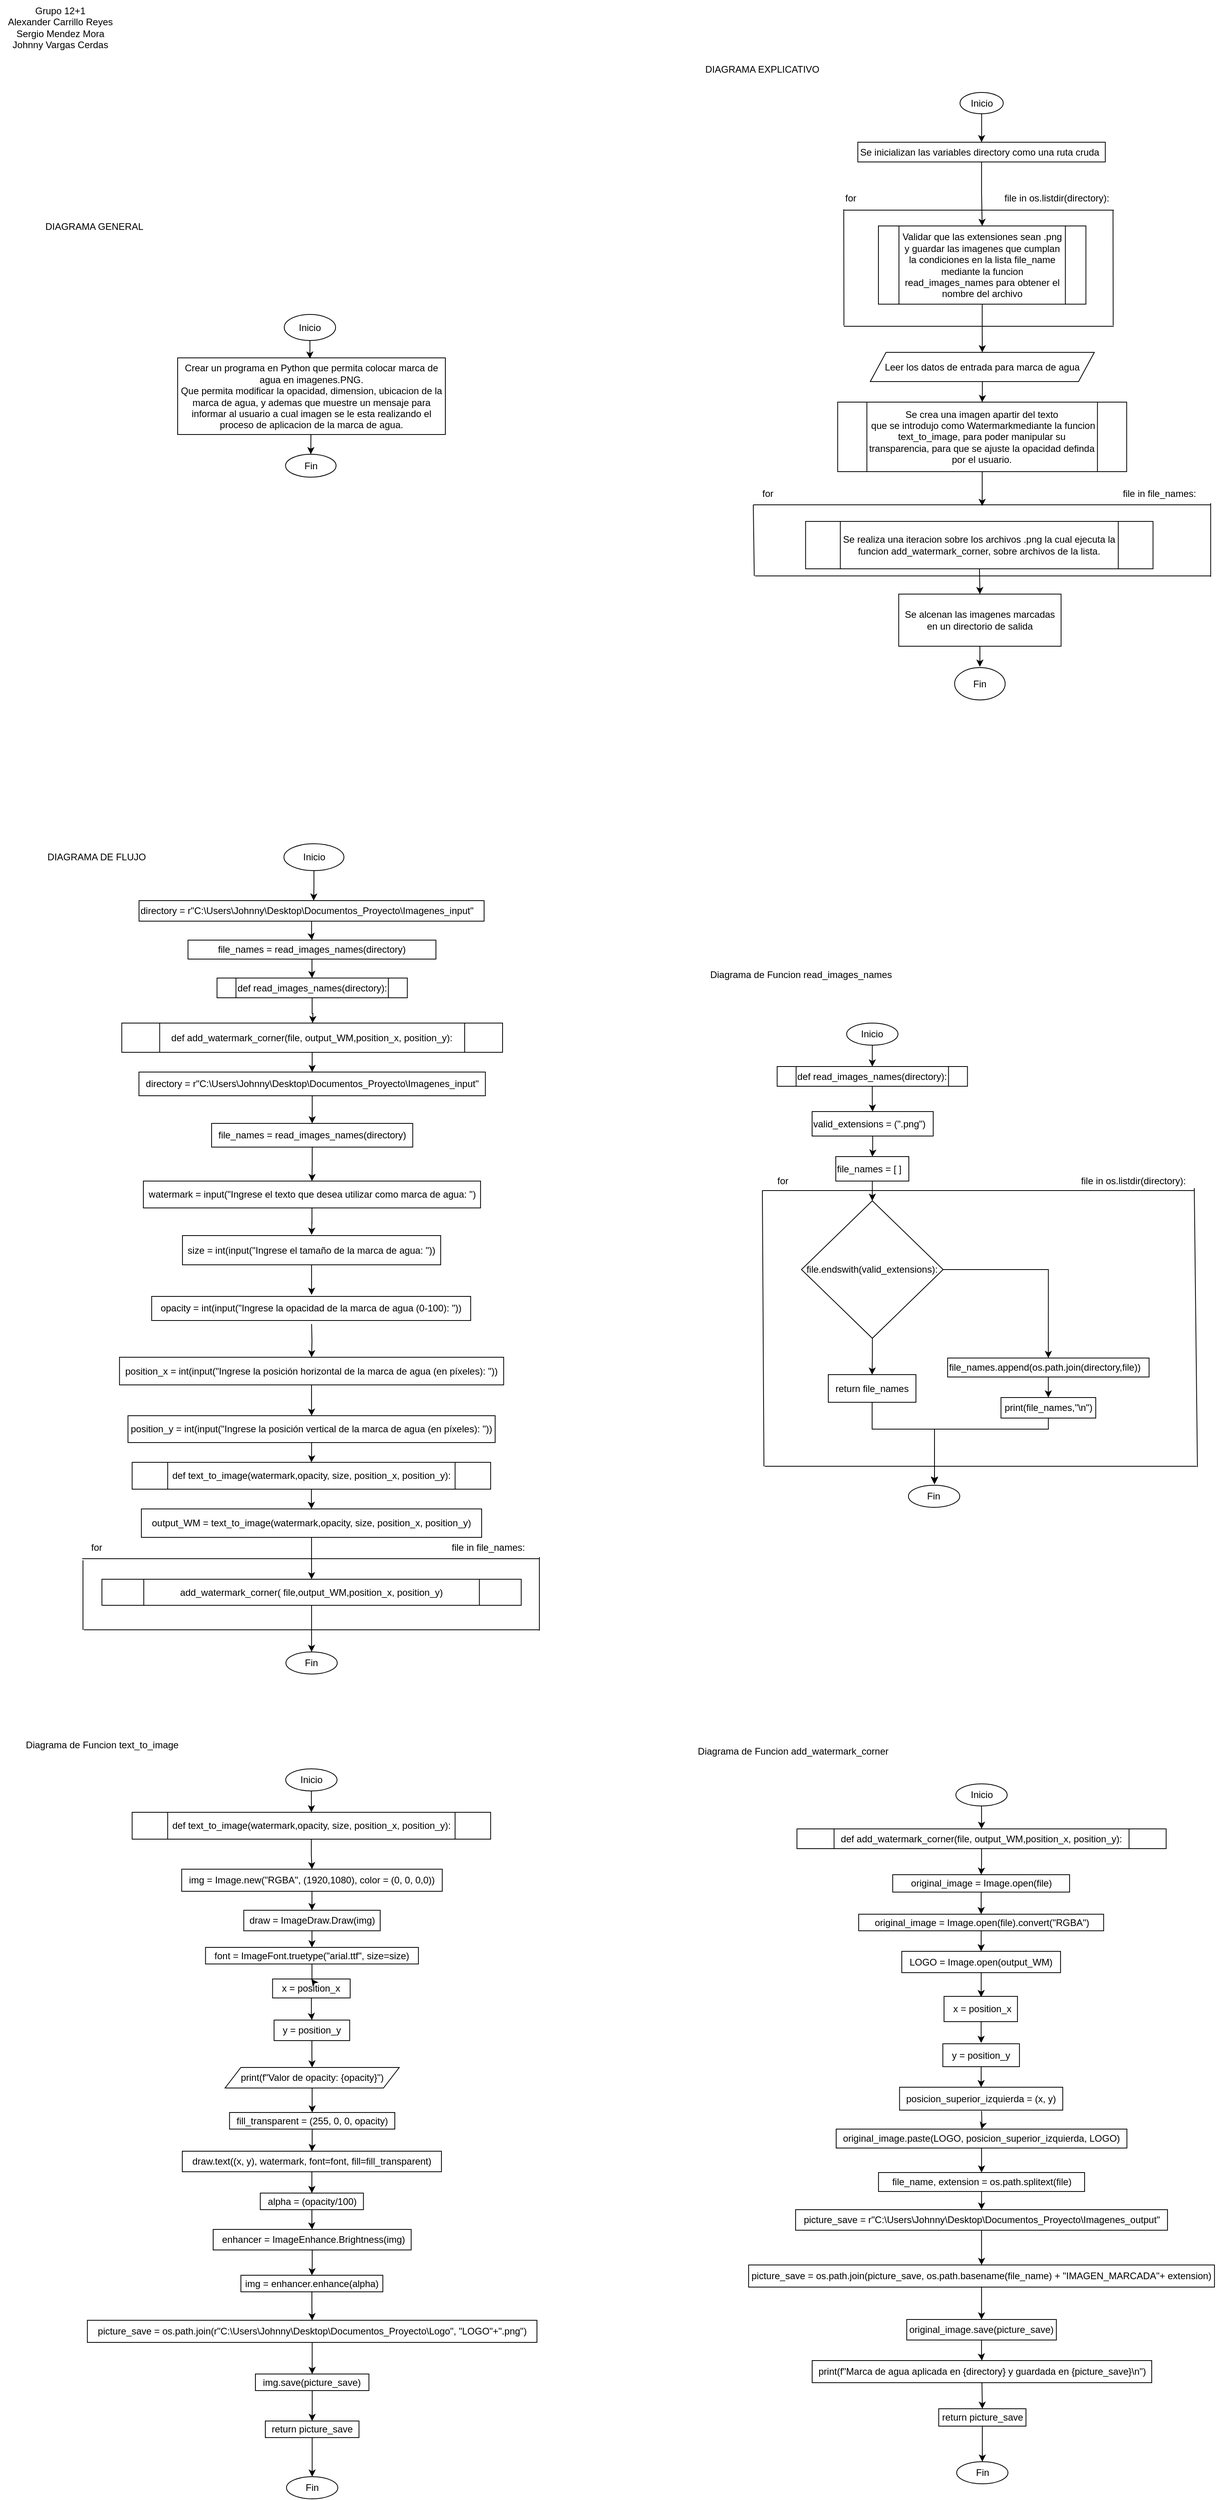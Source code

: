 <mxfile version="20.8.10" type="device"><diagram name="Page-1" id="M73Bdpo2yfZFlT_wtMhG"><mxGraphModel dx="1772" dy="1640" grid="0" gridSize="10" guides="1" tooltips="1" connect="1" arrows="1" fold="1" page="1" pageScale="1" pageWidth="850" pageHeight="1100" math="0" shadow="0"><root><mxCell id="0"/><mxCell id="1" parent="0"/><mxCell id="k6iJyyrJUSpi0Unep4LN-1" value="" style="edgeStyle=orthogonalEdgeStyle;rounded=0;orthogonalLoop=1;jettySize=auto;html=1;" parent="1" source="k6iJyyrJUSpi0Unep4LN-2" edge="1"><mxGeometry relative="1" as="geometry"><mxPoint x="423.55" y="503" as="targetPoint"/></mxGeometry></mxCell><mxCell id="k6iJyyrJUSpi0Unep4LN-2" value="Inicio" style="ellipse;whiteSpace=wrap;html=1;" parent="1" vertex="1"><mxGeometry x="391" y="447" width="65" height="33" as="geometry"/></mxCell><mxCell id="p_JMyo_vfTalkR7u-CQ6-2" value="" style="edgeStyle=orthogonalEdgeStyle;rounded=0;orthogonalLoop=1;jettySize=auto;html=1;" parent="1" target="p_JMyo_vfTalkR7u-CQ6-1" edge="1"><mxGeometry relative="1" as="geometry"><mxPoint x="424.25" y="561" as="sourcePoint"/></mxGeometry></mxCell><mxCell id="k6iJyyrJUSpi0Unep4LN-4" value="Crear un programa en Python que permita colocar marca de agua en imagenes.PNG.&lt;br&gt;Que permita modificar la opacidad, dimension, ubicacion de la marca de agua, y ademas que muestre un mensaje para informar al usuario a cual imagen se le esta realizando el proceso de aplicacion de la marca de agua." style="rounded=0;whiteSpace=wrap;html=1;" parent="1" vertex="1"><mxGeometry x="256" y="502" width="339" height="97" as="geometry"/></mxCell><mxCell id="p_JMyo_vfTalkR7u-CQ6-1" value="Fin" style="ellipse;whiteSpace=wrap;html=1;" parent="1" vertex="1"><mxGeometry x="392.63" y="624" width="64" height="29" as="geometry"/></mxCell><mxCell id="p_JMyo_vfTalkR7u-CQ6-3" value="DIAGRAMA GENERAL" style="text;html=1;align=center;verticalAlign=middle;resizable=0;points=[];autosize=1;strokeColor=none;fillColor=none;" parent="1" vertex="1"><mxGeometry x="79" y="323" width="142" height="26" as="geometry"/></mxCell><mxCell id="OAyxyKloeNFvRS7qWxd9-2" value="DIAGRAMA EXPLICATIVO" style="text;html=1;align=center;verticalAlign=middle;resizable=0;points=[];autosize=1;strokeColor=none;fillColor=none;" parent="1" vertex="1"><mxGeometry x="915" y="124" width="162" height="26" as="geometry"/></mxCell><mxCell id="Dprwj-8HWhnMtg9tctPB-4" value="" style="edgeStyle=orthogonalEdgeStyle;rounded=0;orthogonalLoop=1;jettySize=auto;html=1;" parent="1" source="OAyxyKloeNFvRS7qWxd9-3" target="d0U7Zi5Oz1BpFlrmFb72-10" edge="1"><mxGeometry relative="1" as="geometry"/></mxCell><mxCell id="OAyxyKloeNFvRS7qWxd9-3" value="Inicio" style="ellipse;whiteSpace=wrap;html=1;" parent="1" vertex="1"><mxGeometry x="1246.8" y="166" width="54.75" height="27" as="geometry"/></mxCell><mxCell id="heRaGL5g56KsKleTe4zp-2" style="edgeStyle=orthogonalEdgeStyle;rounded=0;orthogonalLoop=1;jettySize=auto;html=1;entryX=0.5;entryY=0;entryDx=0;entryDy=0;" parent="1" source="OAyxyKloeNFvRS7qWxd9-4" target="heRaGL5g56KsKleTe4zp-1" edge="1"><mxGeometry relative="1" as="geometry"/></mxCell><mxCell id="OAyxyKloeNFvRS7qWxd9-4" value="Leer los datos de entrada para marca de agua" style="shape=parallelogram;perimeter=parallelogramPerimeter;whiteSpace=wrap;html=1;fixedSize=1;" parent="1" vertex="1"><mxGeometry x="1133.16" y="495" width="283.75" height="37" as="geometry"/></mxCell><mxCell id="Dprwj-8HWhnMtg9tctPB-9" value="" style="edgeStyle=orthogonalEdgeStyle;rounded=0;orthogonalLoop=1;jettySize=auto;html=1;" parent="1" target="OAyxyKloeNFvRS7qWxd9-8" edge="1"><mxGeometry relative="1" as="geometry"><mxPoint x="1271.24" y="761" as="sourcePoint"/></mxGeometry></mxCell><mxCell id="Dprwj-8HWhnMtg9tctPB-10" value="" style="edgeStyle=orthogonalEdgeStyle;rounded=0;orthogonalLoop=1;jettySize=auto;html=1;" parent="1" source="OAyxyKloeNFvRS7qWxd9-8" edge="1"><mxGeometry relative="1" as="geometry"><mxPoint x="1271.99" y="893" as="targetPoint"/></mxGeometry></mxCell><mxCell id="OAyxyKloeNFvRS7qWxd9-8" value="Se alcenan las imagenes marcadas en un directorio de salida" style="rounded=0;whiteSpace=wrap;html=1;" parent="1" vertex="1"><mxGeometry x="1169.18" y="801" width="205.62" height="66" as="geometry"/></mxCell><mxCell id="w4tUxSvGyaRzZM3MW5yt-176" style="edgeStyle=orthogonalEdgeStyle;rounded=0;orthogonalLoop=1;jettySize=auto;html=1;entryX=0.5;entryY=0;entryDx=0;entryDy=0;" parent="1" source="d0U7Zi5Oz1BpFlrmFb72-6" target="w4tUxSvGyaRzZM3MW5yt-2" edge="1"><mxGeometry relative="1" as="geometry"/></mxCell><mxCell id="d0U7Zi5Oz1BpFlrmFb72-6" value="&lt;div&gt;directory = r&quot;C:\Users\Johnny\Desktop\Documentos_Proyecto\Imagenes_input&quot;&lt;/div&gt;" style="rounded=0;whiteSpace=wrap;html=1;align=left;" parent="1" vertex="1"><mxGeometry x="207.09" y="1189" width="437" height="26" as="geometry"/></mxCell><mxCell id="Dprwj-8HWhnMtg9tctPB-19" value="" style="edgeStyle=orthogonalEdgeStyle;rounded=0;orthogonalLoop=1;jettySize=auto;html=1;" parent="1" source="d0U7Zi5Oz1BpFlrmFb72-7" edge="1"><mxGeometry relative="1" as="geometry"><mxPoint x="428.21" y="1189" as="targetPoint"/></mxGeometry></mxCell><mxCell id="d0U7Zi5Oz1BpFlrmFb72-7" value="Inicio" style="ellipse;whiteSpace=wrap;html=1;" parent="1" vertex="1"><mxGeometry x="390.59" y="1117" width="76" height="34" as="geometry"/></mxCell><mxCell id="d0U7Zi5Oz1BpFlrmFb72-8" value="DIAGRAMA DE FLUJO" style="text;html=1;align=center;verticalAlign=middle;resizable=0;points=[];autosize=1;strokeColor=none;fillColor=none;" parent="1" vertex="1"><mxGeometry x="81.59" y="1121" width="143" height="26" as="geometry"/></mxCell><mxCell id="w4tUxSvGyaRzZM3MW5yt-212" style="edgeStyle=orthogonalEdgeStyle;rounded=0;orthogonalLoop=1;jettySize=auto;html=1;" parent="1" source="d0U7Zi5Oz1BpFlrmFb72-10" target="w4tUxSvGyaRzZM3MW5yt-205" edge="1"><mxGeometry relative="1" as="geometry"/></mxCell><mxCell id="d0U7Zi5Oz1BpFlrmFb72-10" value="Se inicializan las variables directory como una ruta cruda&amp;nbsp;" style="rounded=0;whiteSpace=wrap;html=1;" parent="1" vertex="1"><mxGeometry x="1117.37" y="229" width="313.43" height="25" as="geometry"/></mxCell><mxCell id="Dprwj-8HWhnMtg9tctPB-3" value="Fin" style="ellipse;whiteSpace=wrap;html=1;" parent="1" vertex="1"><mxGeometry x="1239.99" y="894" width="64" height="41" as="geometry"/></mxCell><mxCell id="w4tUxSvGyaRzZM3MW5yt-163" style="edgeStyle=orthogonalEdgeStyle;rounded=0;orthogonalLoop=1;jettySize=auto;html=1;" parent="1" source="w4tUxSvGyaRzZM3MW5yt-2" target="w4tUxSvGyaRzZM3MW5yt-4" edge="1"><mxGeometry relative="1" as="geometry"/></mxCell><mxCell id="w4tUxSvGyaRzZM3MW5yt-2" value="file_names = read_images_names(directory)" style="rounded=0;whiteSpace=wrap;html=1;" parent="1" vertex="1"><mxGeometry x="269.09" y="1239" width="314" height="24" as="geometry"/></mxCell><mxCell id="w4tUxSvGyaRzZM3MW5yt-9" style="edgeStyle=orthogonalEdgeStyle;rounded=0;orthogonalLoop=1;jettySize=auto;html=1;entryX=0.5;entryY=0;entryDx=0;entryDy=0;" parent="1" source="w4tUxSvGyaRzZM3MW5yt-4" edge="1"><mxGeometry relative="1" as="geometry"><mxPoint x="426.775" y="1344" as="targetPoint"/></mxGeometry></mxCell><mxCell id="w4tUxSvGyaRzZM3MW5yt-4" value="def read_images_names(directory):" style="shape=process;whiteSpace=wrap;html=1;backgroundOutline=1;" parent="1" vertex="1"><mxGeometry x="305.84" y="1287" width="241" height="25" as="geometry"/></mxCell><mxCell id="w4tUxSvGyaRzZM3MW5yt-160" style="edgeStyle=orthogonalEdgeStyle;rounded=0;orthogonalLoop=1;jettySize=auto;html=1;entryX=0.5;entryY=0;entryDx=0;entryDy=0;" parent="1" source="w4tUxSvGyaRzZM3MW5yt-26" target="w4tUxSvGyaRzZM3MW5yt-159" edge="1"><mxGeometry relative="1" as="geometry"/></mxCell><mxCell id="w4tUxSvGyaRzZM3MW5yt-26" value="def add_watermark_corner(file, output_WM,position_x, position_y):" style="shape=process;whiteSpace=wrap;html=1;backgroundOutline=1;" parent="1" vertex="1"><mxGeometry x="185.22" y="1344" width="482.25" height="37" as="geometry"/></mxCell><mxCell id="w4tUxSvGyaRzZM3MW5yt-116" style="edgeStyle=orthogonalEdgeStyle;rounded=0;orthogonalLoop=1;jettySize=auto;html=1;entryX=0.5;entryY=0;entryDx=0;entryDy=0;" parent="1" source="w4tUxSvGyaRzZM3MW5yt-117" target="w4tUxSvGyaRzZM3MW5yt-120" edge="1"><mxGeometry relative="1" as="geometry"/></mxCell><mxCell id="w4tUxSvGyaRzZM3MW5yt-117" value="&lt;div&gt;&lt;span style=&quot;background-color: initial;&quot;&gt;file_names = [ ]&lt;/span&gt;&lt;br&gt;&lt;/div&gt;" style="rounded=0;whiteSpace=wrap;html=1;align=left;" parent="1" vertex="1"><mxGeometry x="1089.49" y="1513" width="92.5" height="31" as="geometry"/></mxCell><mxCell id="w4tUxSvGyaRzZM3MW5yt-118" style="edgeStyle=orthogonalEdgeStyle;rounded=0;orthogonalLoop=1;jettySize=auto;html=1;entryX=0.5;entryY=0;entryDx=0;entryDy=0;" parent="1" source="w4tUxSvGyaRzZM3MW5yt-120" target="w4tUxSvGyaRzZM3MW5yt-122" edge="1"><mxGeometry relative="1" as="geometry"/></mxCell><mxCell id="w4tUxSvGyaRzZM3MW5yt-119" style="edgeStyle=orthogonalEdgeStyle;rounded=0;orthogonalLoop=1;jettySize=auto;html=1;entryX=0.5;entryY=0;entryDx=0;entryDy=0;" parent="1" source="w4tUxSvGyaRzZM3MW5yt-120" target="w4tUxSvGyaRzZM3MW5yt-124" edge="1"><mxGeometry relative="1" as="geometry"/></mxCell><mxCell id="w4tUxSvGyaRzZM3MW5yt-120" value="file.endswith(valid_extensions):" style="rhombus;whiteSpace=wrap;html=1;" parent="1" vertex="1"><mxGeometry x="1046.05" y="1569" width="179.38" height="174" as="geometry"/></mxCell><mxCell id="w4tUxSvGyaRzZM3MW5yt-121" style="edgeStyle=orthogonalEdgeStyle;rounded=0;orthogonalLoop=1;jettySize=auto;html=1;entryX=0.5;entryY=0;entryDx=0;entryDy=0;" parent="1" source="w4tUxSvGyaRzZM3MW5yt-122" target="w4tUxSvGyaRzZM3MW5yt-130" edge="1"><mxGeometry relative="1" as="geometry"/></mxCell><mxCell id="w4tUxSvGyaRzZM3MW5yt-122" value="&lt;div&gt;file_names.append(os.path.join(directory,&lt;span style=&quot;background-color: initial;&quot;&gt;file))&lt;/span&gt;&lt;/div&gt;" style="rounded=0;whiteSpace=wrap;html=1;align=left;" parent="1" vertex="1"><mxGeometry x="1231.12" y="1768" width="255.13" height="24" as="geometry"/></mxCell><mxCell id="w4tUxSvGyaRzZM3MW5yt-123" style="edgeStyle=orthogonalEdgeStyle;rounded=0;orthogonalLoop=1;jettySize=auto;html=1;" parent="1" source="w4tUxSvGyaRzZM3MW5yt-124" edge="1"><mxGeometry relative="1" as="geometry"><mxPoint x="1214.49" y="1928" as="targetPoint"/><Array as="points"><mxPoint x="1135.49" y="1858"/><mxPoint x="1214.49" y="1858"/></Array></mxGeometry></mxCell><mxCell id="w4tUxSvGyaRzZM3MW5yt-124" value="return file_names" style="rounded=0;whiteSpace=wrap;html=1;" parent="1" vertex="1"><mxGeometry x="1079.99" y="1789" width="111" height="35" as="geometry"/></mxCell><mxCell id="w4tUxSvGyaRzZM3MW5yt-125" style="edgeStyle=orthogonalEdgeStyle;rounded=0;orthogonalLoop=1;jettySize=auto;html=1;entryX=0.5;entryY=0;entryDx=0;entryDy=0;" parent="1" source="w4tUxSvGyaRzZM3MW5yt-126" target="w4tUxSvGyaRzZM3MW5yt-128" edge="1"><mxGeometry relative="1" as="geometry"/></mxCell><mxCell id="w4tUxSvGyaRzZM3MW5yt-126" value="def read_images_names(directory):" style="shape=process;whiteSpace=wrap;html=1;backgroundOutline=1;" parent="1" vertex="1"><mxGeometry x="1015.24" y="1399" width="241" height="25" as="geometry"/></mxCell><mxCell id="w4tUxSvGyaRzZM3MW5yt-127" style="edgeStyle=orthogonalEdgeStyle;rounded=0;orthogonalLoop=1;jettySize=auto;html=1;entryX=0.5;entryY=0;entryDx=0;entryDy=0;" parent="1" source="w4tUxSvGyaRzZM3MW5yt-128" target="w4tUxSvGyaRzZM3MW5yt-117" edge="1"><mxGeometry relative="1" as="geometry"/></mxCell><mxCell id="w4tUxSvGyaRzZM3MW5yt-128" value="&lt;div&gt;&lt;span style=&quot;background-color: initial;&quot;&gt;valid_extensions = (&quot;.png&quot;)&lt;/span&gt;&lt;/div&gt;" style="rounded=0;whiteSpace=wrap;html=1;align=left;" parent="1" vertex="1"><mxGeometry x="1059.49" y="1456" width="153.37" height="31" as="geometry"/></mxCell><mxCell id="w4tUxSvGyaRzZM3MW5yt-129" style="edgeStyle=orthogonalEdgeStyle;rounded=0;orthogonalLoop=1;jettySize=auto;html=1;exitX=0.5;exitY=1;exitDx=0;exitDy=0;" parent="1" source="w4tUxSvGyaRzZM3MW5yt-130" edge="1"><mxGeometry relative="1" as="geometry"><mxPoint x="1214.49" y="1927" as="targetPoint"/><mxPoint x="1382.73" y="1844" as="sourcePoint"/><Array as="points"><mxPoint x="1358.43" y="1858"/><mxPoint x="1214.43" y="1858"/></Array></mxGeometry></mxCell><mxCell id="w4tUxSvGyaRzZM3MW5yt-130" value="&lt;span style=&quot;text-align: left;&quot;&gt;print(file_names,&quot;\n&quot;)&lt;/span&gt;" style="rounded=0;whiteSpace=wrap;html=1;" parent="1" vertex="1"><mxGeometry x="1298.69" y="1818" width="120" height="26" as="geometry"/></mxCell><mxCell id="w4tUxSvGyaRzZM3MW5yt-131" value="" style="endArrow=none;html=1;rounded=0;" parent="1" edge="1"><mxGeometry width="50" height="50" relative="1" as="geometry"><mxPoint x="998.49" y="1905" as="sourcePoint"/><mxPoint x="996.49" y="1556" as="targetPoint"/></mxGeometry></mxCell><mxCell id="w4tUxSvGyaRzZM3MW5yt-132" value="" style="endArrow=none;html=1;rounded=0;" parent="1" edge="1"><mxGeometry width="50" height="50" relative="1" as="geometry"><mxPoint x="999.49" y="1905" as="sourcePoint"/><mxPoint x="1546.49" y="1905" as="targetPoint"/></mxGeometry></mxCell><mxCell id="w4tUxSvGyaRzZM3MW5yt-133" value="" style="endArrow=none;html=1;rounded=0;" parent="1" edge="1"><mxGeometry width="50" height="50" relative="1" as="geometry"><mxPoint x="1547.49" y="1906" as="sourcePoint"/><mxPoint x="1543.49" y="1553" as="targetPoint"/></mxGeometry></mxCell><mxCell id="w4tUxSvGyaRzZM3MW5yt-134" value="" style="endArrow=none;html=1;rounded=0;" parent="1" edge="1"><mxGeometry width="50" height="50" relative="1" as="geometry"><mxPoint x="996.49" y="1556" as="sourcePoint"/><mxPoint x="1543.49" y="1556" as="targetPoint"/></mxGeometry></mxCell><mxCell id="w4tUxSvGyaRzZM3MW5yt-135" value="for" style="text;html=1;align=center;verticalAlign=middle;resizable=0;points=[];autosize=1;strokeColor=none;fillColor=none;" parent="1" vertex="1"><mxGeometry x="1006.49" y="1531" width="32" height="26" as="geometry"/></mxCell><mxCell id="w4tUxSvGyaRzZM3MW5yt-136" value="file in os.listdir(directory):" style="text;html=1;align=center;verticalAlign=middle;resizable=0;points=[];autosize=1;strokeColor=none;fillColor=none;" parent="1" vertex="1"><mxGeometry x="1390.49" y="1531" width="151" height="26" as="geometry"/></mxCell><mxCell id="w4tUxSvGyaRzZM3MW5yt-148" style="edgeStyle=orthogonalEdgeStyle;rounded=0;orthogonalLoop=1;jettySize=auto;html=1;entryX=0.5;entryY=0;entryDx=0;entryDy=0;" parent="1" source="w4tUxSvGyaRzZM3MW5yt-138" target="w4tUxSvGyaRzZM3MW5yt-139" edge="1"><mxGeometry relative="1" as="geometry"/></mxCell><mxCell id="w4tUxSvGyaRzZM3MW5yt-138" value="def add_watermark_corner(file, output_WM,position_x, position_y):" style="shape=process;whiteSpace=wrap;html=1;backgroundOutline=1;" parent="1" vertex="1"><mxGeometry x="1040.3" y="2364" width="467.56" height="25" as="geometry"/></mxCell><mxCell id="w4tUxSvGyaRzZM3MW5yt-149" style="edgeStyle=orthogonalEdgeStyle;rounded=0;orthogonalLoop=1;jettySize=auto;html=1;entryX=0.5;entryY=0;entryDx=0;entryDy=0;" parent="1" source="w4tUxSvGyaRzZM3MW5yt-139" target="w4tUxSvGyaRzZM3MW5yt-140" edge="1"><mxGeometry relative="1" as="geometry"/></mxCell><mxCell id="w4tUxSvGyaRzZM3MW5yt-139" value="original_image = Image.open(file)" style="rounded=0;whiteSpace=wrap;html=1;" parent="1" vertex="1"><mxGeometry x="1161.58" y="2422" width="224" height="22" as="geometry"/></mxCell><mxCell id="w4tUxSvGyaRzZM3MW5yt-150" style="edgeStyle=orthogonalEdgeStyle;rounded=0;orthogonalLoop=1;jettySize=auto;html=1;entryX=0.5;entryY=0;entryDx=0;entryDy=0;" parent="1" source="w4tUxSvGyaRzZM3MW5yt-140" target="w4tUxSvGyaRzZM3MW5yt-141" edge="1"><mxGeometry relative="1" as="geometry"/></mxCell><mxCell id="w4tUxSvGyaRzZM3MW5yt-140" value="&amp;nbsp;original_image = Image.open(file).convert(&quot;RGBA&quot;)" style="rounded=0;whiteSpace=wrap;html=1;" parent="1" vertex="1"><mxGeometry x="1118.49" y="2472" width="310.19" height="21" as="geometry"/></mxCell><mxCell id="w4tUxSvGyaRzZM3MW5yt-180" style="edgeStyle=orthogonalEdgeStyle;rounded=0;orthogonalLoop=1;jettySize=auto;html=1;entryX=0.5;entryY=0;entryDx=0;entryDy=0;" parent="1" source="w4tUxSvGyaRzZM3MW5yt-141" edge="1"><mxGeometry relative="1" as="geometry"><mxPoint x="1273.585" y="2577" as="targetPoint"/></mxGeometry></mxCell><mxCell id="w4tUxSvGyaRzZM3MW5yt-141" value="LOGO = Image.open(output_WM)" style="rounded=0;whiteSpace=wrap;html=1;" parent="1" vertex="1"><mxGeometry x="1173.06" y="2519" width="201.06" height="27" as="geometry"/></mxCell><mxCell id="w4tUxSvGyaRzZM3MW5yt-152" style="edgeStyle=orthogonalEdgeStyle;rounded=0;orthogonalLoop=1;jettySize=auto;html=1;entryX=0.5;entryY=0;entryDx=0;entryDy=0;" parent="1" source="w4tUxSvGyaRzZM3MW5yt-142" target="w4tUxSvGyaRzZM3MW5yt-147" edge="1"><mxGeometry relative="1" as="geometry"/></mxCell><mxCell id="w4tUxSvGyaRzZM3MW5yt-142" value="original_image.paste(LOGO, posicion_superior_izquierda, LOGO)" style="rounded=0;whiteSpace=wrap;html=1;" parent="1" vertex="1"><mxGeometry x="1089.98" y="2744" width="368.19" height="24" as="geometry"/></mxCell><mxCell id="w4tUxSvGyaRzZM3MW5yt-185" style="edgeStyle=orthogonalEdgeStyle;rounded=0;orthogonalLoop=1;jettySize=auto;html=1;entryX=0.5;entryY=0;entryDx=0;entryDy=0;" parent="1" source="w4tUxSvGyaRzZM3MW5yt-143" target="w4tUxSvGyaRzZM3MW5yt-184" edge="1"><mxGeometry relative="1" as="geometry"/></mxCell><mxCell id="w4tUxSvGyaRzZM3MW5yt-143" value="original_image.save(picture_save)" style="rounded=0;whiteSpace=wrap;html=1;" parent="1" vertex="1"><mxGeometry x="1179.33" y="2985" width="189.5" height="26" as="geometry"/></mxCell><mxCell id="YTZHcYJoxYR6KFVu9enD-10" style="edgeStyle=orthogonalEdgeStyle;rounded=0;orthogonalLoop=1;jettySize=auto;html=1;entryX=0.5;entryY=0;entryDx=0;entryDy=0;" edge="1" parent="1" source="w4tUxSvGyaRzZM3MW5yt-144" target="YTZHcYJoxYR6KFVu9enD-9"><mxGeometry relative="1" as="geometry"/></mxCell><mxCell id="w4tUxSvGyaRzZM3MW5yt-144" value="return picture_save" style="rounded=0;whiteSpace=wrap;html=1;" parent="1" vertex="1"><mxGeometry x="1219.83" y="3098" width="110.5" height="22" as="geometry"/></mxCell><mxCell id="w4tUxSvGyaRzZM3MW5yt-155" style="edgeStyle=orthogonalEdgeStyle;rounded=0;orthogonalLoop=1;jettySize=auto;html=1;entryX=0.5;entryY=0;entryDx=0;entryDy=0;" parent="1" source="w4tUxSvGyaRzZM3MW5yt-145" target="w4tUxSvGyaRzZM3MW5yt-143" edge="1"><mxGeometry relative="1" as="geometry"/></mxCell><mxCell id="w4tUxSvGyaRzZM3MW5yt-145" value="picture_save = os.path.join(picture_save, os.path.basename(file_name) + &quot;IMAGEN_MARCADA&quot;+ extension)" style="rounded=0;whiteSpace=wrap;html=1;" parent="1" vertex="1"><mxGeometry x="979.08" y="2916" width="590" height="28" as="geometry"/></mxCell><mxCell id="w4tUxSvGyaRzZM3MW5yt-154" style="edgeStyle=orthogonalEdgeStyle;rounded=0;orthogonalLoop=1;jettySize=auto;html=1;entryX=0.5;entryY=0;entryDx=0;entryDy=0;" parent="1" source="w4tUxSvGyaRzZM3MW5yt-146" target="w4tUxSvGyaRzZM3MW5yt-145" edge="1"><mxGeometry relative="1" as="geometry"/></mxCell><mxCell id="w4tUxSvGyaRzZM3MW5yt-146" value="picture_save = r&quot;C:\Users\Johnny\Desktop\Documentos_Proyecto\Imagenes_output&quot;" style="rounded=0;whiteSpace=wrap;html=1;" parent="1" vertex="1"><mxGeometry x="1038.58" y="2846" width="471" height="26" as="geometry"/></mxCell><mxCell id="w4tUxSvGyaRzZM3MW5yt-153" style="edgeStyle=orthogonalEdgeStyle;rounded=0;orthogonalLoop=1;jettySize=auto;html=1;entryX=0.5;entryY=0;entryDx=0;entryDy=0;" parent="1" source="w4tUxSvGyaRzZM3MW5yt-147" target="w4tUxSvGyaRzZM3MW5yt-146" edge="1"><mxGeometry relative="1" as="geometry"/></mxCell><mxCell id="w4tUxSvGyaRzZM3MW5yt-147" value="file_name, extension = os.path.splitext(file)" style="rounded=0;whiteSpace=wrap;html=1;" parent="1" vertex="1"><mxGeometry x="1143.58" y="2799" width="261" height="24" as="geometry"/></mxCell><mxCell id="w4tUxSvGyaRzZM3MW5yt-192" style="edgeStyle=orthogonalEdgeStyle;rounded=0;orthogonalLoop=1;jettySize=auto;html=1;entryX=0.5;entryY=0;entryDx=0;entryDy=0;" parent="1" source="w4tUxSvGyaRzZM3MW5yt-157" edge="1"><mxGeometry relative="1" as="geometry"><mxPoint x="425.59" y="1612" as="targetPoint"/></mxGeometry></mxCell><mxCell id="w4tUxSvGyaRzZM3MW5yt-157" value="watermark = input(&quot;Ingrese el texto que desea utilizar como marca de agua: &quot;)" style="rounded=0;whiteSpace=wrap;html=1;" parent="1" vertex="1"><mxGeometry x="212.59" y="1544" width="427" height="34" as="geometry"/></mxCell><mxCell id="w4tUxSvGyaRzZM3MW5yt-162" style="edgeStyle=orthogonalEdgeStyle;rounded=0;orthogonalLoop=1;jettySize=auto;html=1;entryX=0.5;entryY=0;entryDx=0;entryDy=0;" parent="1" source="w4tUxSvGyaRzZM3MW5yt-158" target="w4tUxSvGyaRzZM3MW5yt-157" edge="1"><mxGeometry relative="1" as="geometry"/></mxCell><mxCell id="w4tUxSvGyaRzZM3MW5yt-158" value="file_names = read_images_names(directory)" style="rounded=0;whiteSpace=wrap;html=1;" parent="1" vertex="1"><mxGeometry x="298.97" y="1471" width="254.75" height="30" as="geometry"/></mxCell><mxCell id="w4tUxSvGyaRzZM3MW5yt-161" style="edgeStyle=orthogonalEdgeStyle;rounded=0;orthogonalLoop=1;jettySize=auto;html=1;entryX=0.5;entryY=0;entryDx=0;entryDy=0;" parent="1" source="w4tUxSvGyaRzZM3MW5yt-159" target="w4tUxSvGyaRzZM3MW5yt-158" edge="1"><mxGeometry relative="1" as="geometry"/></mxCell><mxCell id="w4tUxSvGyaRzZM3MW5yt-159" value="directory = r&quot;C:\Users\Johnny\Desktop\Documentos_Proyecto\Imagenes_input&quot;" style="rounded=0;whiteSpace=wrap;html=1;" parent="1" vertex="1"><mxGeometry x="206.97" y="1406" width="438.75" height="30" as="geometry"/></mxCell><mxCell id="YTZHcYJoxYR6KFVu9enD-18" style="edgeStyle=orthogonalEdgeStyle;rounded=0;orthogonalLoop=1;jettySize=auto;html=1;entryX=0.5;entryY=0;entryDx=0;entryDy=0;" edge="1" parent="1" source="w4tUxSvGyaRzZM3MW5yt-165" target="w4tUxSvGyaRzZM3MW5yt-174"><mxGeometry relative="1" as="geometry"/></mxCell><mxCell id="w4tUxSvGyaRzZM3MW5yt-165" value="add_watermark_corner( file,output_WM,position_x, position_y)" style="shape=process;whiteSpace=wrap;html=1;backgroundOutline=1;" parent="1" vertex="1"><mxGeometry x="160.09" y="2048" width="531" height="33" as="geometry"/></mxCell><mxCell id="w4tUxSvGyaRzZM3MW5yt-166" value="" style="endArrow=none;html=1;rounded=0;" parent="1" edge="1"><mxGeometry width="50" height="50" relative="1" as="geometry"><mxPoint x="714.09" y="2113" as="sourcePoint"/><mxPoint x="714.09" y="2020" as="targetPoint"/></mxGeometry></mxCell><mxCell id="w4tUxSvGyaRzZM3MW5yt-167" value="" style="endArrow=none;html=1;rounded=0;" parent="1" edge="1"><mxGeometry width="50" height="50" relative="1" as="geometry"><mxPoint x="136.09" y="2112" as="sourcePoint"/><mxPoint x="136.09" y="2024" as="targetPoint"/></mxGeometry></mxCell><mxCell id="w4tUxSvGyaRzZM3MW5yt-168" value="" style="endArrow=none;html=1;rounded=0;" parent="1" edge="1"><mxGeometry width="50" height="50" relative="1" as="geometry"><mxPoint x="135.09" y="2022" as="sourcePoint"/><mxPoint x="714.09" y="2022" as="targetPoint"/></mxGeometry></mxCell><mxCell id="w4tUxSvGyaRzZM3MW5yt-169" value="" style="endArrow=none;html=1;rounded=0;" parent="1" edge="1"><mxGeometry width="50" height="50" relative="1" as="geometry"><mxPoint x="137.09" y="2112" as="sourcePoint"/><mxPoint x="714.09" y="2112" as="targetPoint"/></mxGeometry></mxCell><mxCell id="w4tUxSvGyaRzZM3MW5yt-170" value="for" style="text;html=1;align=center;verticalAlign=middle;resizable=0;points=[];autosize=1;strokeColor=none;fillColor=none;" parent="1" vertex="1"><mxGeometry x="137.09" y="1995" width="32" height="26" as="geometry"/></mxCell><mxCell id="w4tUxSvGyaRzZM3MW5yt-171" value="file in file_names:" style="text;html=1;align=center;verticalAlign=middle;resizable=0;points=[];autosize=1;strokeColor=none;fillColor=none;" parent="1" vertex="1"><mxGeometry x="593.09" y="1995" width="111" height="26" as="geometry"/></mxCell><mxCell id="w4tUxSvGyaRzZM3MW5yt-174" value="Fin" style="ellipse;whiteSpace=wrap;html=1;" parent="1" vertex="1"><mxGeometry x="393.09" y="2140" width="65" height="28" as="geometry"/></mxCell><mxCell id="w4tUxSvGyaRzZM3MW5yt-181" style="edgeStyle=orthogonalEdgeStyle;rounded=0;orthogonalLoop=1;jettySize=auto;html=1;entryX=0.5;entryY=0;entryDx=0;entryDy=0;" parent="1" edge="1"><mxGeometry relative="1" as="geometry"><mxPoint x="1273.549" y="2606" as="sourcePoint"/><mxPoint x="1273.58" y="2635" as="targetPoint"/></mxGeometry></mxCell><mxCell id="w4tUxSvGyaRzZM3MW5yt-183" style="edgeStyle=orthogonalEdgeStyle;rounded=0;orthogonalLoop=1;jettySize=auto;html=1;" parent="1" target="w4tUxSvGyaRzZM3MW5yt-142" edge="1"><mxGeometry relative="1" as="geometry"><mxPoint x="1274.12" y="2721" as="sourcePoint"/></mxGeometry></mxCell><mxCell id="w4tUxSvGyaRzZM3MW5yt-182" style="edgeStyle=orthogonalEdgeStyle;rounded=0;orthogonalLoop=1;jettySize=auto;html=1;entryX=0.5;entryY=0;entryDx=0;entryDy=0;" parent="1" edge="1"><mxGeometry relative="1" as="geometry"><mxPoint x="1252.56" y="2548" as="targetPoint"/></mxGeometry></mxCell><mxCell id="w4tUxSvGyaRzZM3MW5yt-186" style="edgeStyle=orthogonalEdgeStyle;rounded=0;orthogonalLoop=1;jettySize=auto;html=1;exitX=0.5;exitY=1;exitDx=0;exitDy=0;entryX=0.5;entryY=0;entryDx=0;entryDy=0;" parent="1" source="w4tUxSvGyaRzZM3MW5yt-184" target="w4tUxSvGyaRzZM3MW5yt-144" edge="1"><mxGeometry relative="1" as="geometry"/></mxCell><mxCell id="w4tUxSvGyaRzZM3MW5yt-184" value="print(f&quot;Marca de agua aplicada en {directory} y guardada en {picture_save}\n&quot;)" style="rounded=0;whiteSpace=wrap;html=1;" parent="1" vertex="1"><mxGeometry x="1059.58" y="3037" width="430" height="28" as="geometry"/></mxCell><mxCell id="w4tUxSvGyaRzZM3MW5yt-193" style="edgeStyle=orthogonalEdgeStyle;rounded=0;orthogonalLoop=1;jettySize=auto;html=1;entryX=0.5;entryY=0;entryDx=0;entryDy=0;" parent="1" edge="1"><mxGeometry relative="1" as="geometry"><mxPoint x="425.59" y="1642.5" as="sourcePoint"/><mxPoint x="425.59" y="1688" as="targetPoint"/></mxGeometry></mxCell><mxCell id="w4tUxSvGyaRzZM3MW5yt-194" style="edgeStyle=orthogonalEdgeStyle;rounded=0;orthogonalLoop=1;jettySize=auto;html=1;entryX=0.5;entryY=0;entryDx=0;entryDy=0;" parent="1" target="w4tUxSvGyaRzZM3MW5yt-190" edge="1"><mxGeometry relative="1" as="geometry"><mxPoint x="425.59" y="1725" as="sourcePoint"/></mxGeometry></mxCell><mxCell id="w4tUxSvGyaRzZM3MW5yt-195" style="edgeStyle=orthogonalEdgeStyle;rounded=0;orthogonalLoop=1;jettySize=auto;html=1;" parent="1" source="w4tUxSvGyaRzZM3MW5yt-190" target="w4tUxSvGyaRzZM3MW5yt-191" edge="1"><mxGeometry relative="1" as="geometry"/></mxCell><mxCell id="w4tUxSvGyaRzZM3MW5yt-190" value="position_x = int(input(&quot;Ingrese la posición horizontal de la marca de agua (en píxeles): &quot;))" style="rounded=0;whiteSpace=wrap;html=1;" parent="1" vertex="1"><mxGeometry x="182.34" y="1767" width="486.5" height="35" as="geometry"/></mxCell><mxCell id="1OrT5IKV8TyR_4PZ8uN--9" style="edgeStyle=orthogonalEdgeStyle;rounded=0;orthogonalLoop=1;jettySize=auto;html=1;entryX=0.5;entryY=0;entryDx=0;entryDy=0;" parent="1" source="w4tUxSvGyaRzZM3MW5yt-191" target="1OrT5IKV8TyR_4PZ8uN--8" edge="1"><mxGeometry relative="1" as="geometry"/></mxCell><mxCell id="w4tUxSvGyaRzZM3MW5yt-191" value="position_y = int(input(&quot;Ingrese la posición vertical de la marca de agua (en píxeles): &quot;))" style="rounded=0;whiteSpace=wrap;html=1;" parent="1" vertex="1"><mxGeometry x="193.09" y="1841" width="465" height="34" as="geometry"/></mxCell><mxCell id="w4tUxSvGyaRzZM3MW5yt-197" value="" style="endArrow=none;html=1;rounded=0;" parent="1" edge="1"><mxGeometry width="50" height="50" relative="1" as="geometry"><mxPoint x="1564.24" y="779" as="sourcePoint"/><mxPoint x="1564.24" y="686" as="targetPoint"/></mxGeometry></mxCell><mxCell id="w4tUxSvGyaRzZM3MW5yt-198" value="" style="endArrow=none;html=1;rounded=0;entryX=-0.07;entryY=1.034;entryDx=0;entryDy=0;entryPerimeter=0;" parent="1" target="w4tUxSvGyaRzZM3MW5yt-201" edge="1"><mxGeometry width="50" height="50" relative="1" as="geometry"><mxPoint x="986.24" y="778" as="sourcePoint"/><mxPoint x="986.24" y="690" as="targetPoint"/></mxGeometry></mxCell><mxCell id="w4tUxSvGyaRzZM3MW5yt-199" value="" style="endArrow=none;html=1;rounded=0;" parent="1" edge="1"><mxGeometry width="50" height="50" relative="1" as="geometry"><mxPoint x="985.24" y="688" as="sourcePoint"/><mxPoint x="1564.24" y="688" as="targetPoint"/></mxGeometry></mxCell><mxCell id="w4tUxSvGyaRzZM3MW5yt-200" value="" style="endArrow=none;html=1;rounded=0;" parent="1" edge="1"><mxGeometry width="50" height="50" relative="1" as="geometry"><mxPoint x="987.24" y="778" as="sourcePoint"/><mxPoint x="1564.24" y="778" as="targetPoint"/></mxGeometry></mxCell><mxCell id="w4tUxSvGyaRzZM3MW5yt-201" value="for" style="text;html=1;align=center;verticalAlign=middle;resizable=0;points=[];autosize=1;strokeColor=none;fillColor=none;" parent="1" vertex="1"><mxGeometry x="987.24" y="661" width="32" height="26" as="geometry"/></mxCell><mxCell id="w4tUxSvGyaRzZM3MW5yt-202" value="file in file_names:" style="text;html=1;align=center;verticalAlign=middle;resizable=0;points=[];autosize=1;strokeColor=none;fillColor=none;" parent="1" vertex="1"><mxGeometry x="1443.24" y="661" width="111" height="26" as="geometry"/></mxCell><mxCell id="w4tUxSvGyaRzZM3MW5yt-203" value="Se realiza una iteracion sobre los archivos .png la cual ejecuta la funcion add_watermark_corner, sobre archivos de la lista." style="shape=process;whiteSpace=wrap;html=1;backgroundOutline=1;" parent="1" vertex="1"><mxGeometry x="1051.24" y="709" width="440" height="60" as="geometry"/></mxCell><mxCell id="w4tUxSvGyaRzZM3MW5yt-213" style="edgeStyle=orthogonalEdgeStyle;rounded=0;orthogonalLoop=1;jettySize=auto;html=1;entryX=0.5;entryY=0;entryDx=0;entryDy=0;" parent="1" source="w4tUxSvGyaRzZM3MW5yt-205" target="OAyxyKloeNFvRS7qWxd9-4" edge="1"><mxGeometry relative="1" as="geometry"/></mxCell><mxCell id="w4tUxSvGyaRzZM3MW5yt-205" value="Validar que las extensiones sean .png y guardar las imagenes que cumplan la condiciones en la lista file_name mediante la funcion read_images_names para obtener el nombre del archivo" style="shape=process;whiteSpace=wrap;html=1;backgroundOutline=1;" parent="1" vertex="1"><mxGeometry x="1143.48" y="335" width="262.76" height="99" as="geometry"/></mxCell><mxCell id="w4tUxSvGyaRzZM3MW5yt-206" value="" style="endArrow=none;html=1;rounded=0;" parent="1" edge="1"><mxGeometry width="50" height="50" relative="1" as="geometry"><mxPoint x="1099.8" y="461" as="sourcePoint"/><mxPoint x="1099.58" y="314" as="targetPoint"/></mxGeometry></mxCell><mxCell id="w4tUxSvGyaRzZM3MW5yt-207" value="" style="endArrow=none;html=1;rounded=0;" parent="1" edge="1"><mxGeometry width="50" height="50" relative="1" as="geometry"><mxPoint x="1440.8" y="461" as="sourcePoint"/><mxPoint x="1440.58" y="314.5" as="targetPoint"/></mxGeometry></mxCell><mxCell id="w4tUxSvGyaRzZM3MW5yt-208" value="" style="endArrow=none;html=1;rounded=0;" parent="1" edge="1"><mxGeometry width="50" height="50" relative="1" as="geometry"><mxPoint x="1099.58" y="315" as="sourcePoint"/><mxPoint x="1441.58" y="315" as="targetPoint"/></mxGeometry></mxCell><mxCell id="w4tUxSvGyaRzZM3MW5yt-209" value="" style="endArrow=none;html=1;rounded=0;" parent="1" edge="1"><mxGeometry width="50" height="50" relative="1" as="geometry"><mxPoint x="1099.58" y="462" as="sourcePoint"/><mxPoint x="1441.58" y="462" as="targetPoint"/></mxGeometry></mxCell><mxCell id="w4tUxSvGyaRzZM3MW5yt-210" value="for" style="text;html=1;align=center;verticalAlign=middle;resizable=0;points=[];autosize=1;strokeColor=none;fillColor=none;" parent="1" vertex="1"><mxGeometry x="1091.58" y="287" width="32" height="26" as="geometry"/></mxCell><mxCell id="w4tUxSvGyaRzZM3MW5yt-211" value="file in os.listdir(directory):" style="text;html=1;align=center;verticalAlign=middle;resizable=0;points=[];autosize=1;strokeColor=none;fillColor=none;" parent="1" vertex="1"><mxGeometry x="1293.58" y="287" width="151" height="26" as="geometry"/></mxCell><mxCell id="heRaGL5g56KsKleTe4zp-3" style="edgeStyle=orthogonalEdgeStyle;rounded=0;orthogonalLoop=1;jettySize=auto;html=1;" parent="1" source="heRaGL5g56KsKleTe4zp-1" edge="1"><mxGeometry relative="1" as="geometry"><mxPoint x="1274.86" y="689.5" as="targetPoint"/></mxGeometry></mxCell><mxCell id="heRaGL5g56KsKleTe4zp-1" value="Se crea una imagen apartir del texto&lt;br&gt;&amp;nbsp;que se introdujo como Watermarkmediante la funcion text_to_image, para poder manipular su transparencia, para que se ajuste la opacidad definda por el usuario." style="shape=process;whiteSpace=wrap;html=1;backgroundOutline=1;" parent="1" vertex="1"><mxGeometry x="1091.86" y="558" width="366" height="88" as="geometry"/></mxCell><mxCell id="1OrT5IKV8TyR_4PZ8uN--1" value="posicion_superior_izquierda = (x, y)" style="rounded=0;whiteSpace=wrap;html=1;" parent="1" vertex="1"><mxGeometry x="1170.23" y="2691" width="206.69" height="29" as="geometry"/></mxCell><mxCell id="1OrT5IKV8TyR_4PZ8uN--4" style="edgeStyle=orthogonalEdgeStyle;rounded=0;orthogonalLoop=1;jettySize=auto;html=1;entryX=0.5;entryY=0;entryDx=0;entryDy=0;" parent="1" source="1OrT5IKV8TyR_4PZ8uN--2" target="1OrT5IKV8TyR_4PZ8uN--1" edge="1"><mxGeometry relative="1" as="geometry"/></mxCell><mxCell id="1OrT5IKV8TyR_4PZ8uN--2" value="y = position_y" style="rounded=0;whiteSpace=wrap;html=1;" parent="1" vertex="1"><mxGeometry x="1225.08" y="2636" width="97" height="29" as="geometry"/></mxCell><mxCell id="1OrT5IKV8TyR_4PZ8uN--3" value="&amp;nbsp;x = position_x" style="rounded=0;whiteSpace=wrap;html=1;" parent="1" vertex="1"><mxGeometry x="1226.58" y="2576" width="93" height="32" as="geometry"/></mxCell><mxCell id="1OrT5IKV8TyR_4PZ8uN--5" value="opacity = int(input(&quot;Ingrese la opacidad de la marca de agua (0-100): &quot;))" style="rounded=0;whiteSpace=wrap;html=1;" parent="1" vertex="1"><mxGeometry x="223.09" y="1690" width="404" height="30.5" as="geometry"/></mxCell><mxCell id="1OrT5IKV8TyR_4PZ8uN--6" value="size = int(input(&quot;Ingrese el tamaño de la marca de agua: &quot;))" style="rounded=0;whiteSpace=wrap;html=1;" parent="1" vertex="1"><mxGeometry x="262.09" y="1613" width="327" height="37" as="geometry"/></mxCell><mxCell id="YTZHcYJoxYR6KFVu9enD-16" style="edgeStyle=orthogonalEdgeStyle;rounded=0;orthogonalLoop=1;jettySize=auto;html=1;entryX=0.5;entryY=0;entryDx=0;entryDy=0;" edge="1" parent="1" source="1OrT5IKV8TyR_4PZ8uN--8" target="YTZHcYJoxYR6KFVu9enD-15"><mxGeometry relative="1" as="geometry"/></mxCell><mxCell id="1OrT5IKV8TyR_4PZ8uN--8" value="def text_to_image(watermark,opacity, size, position_x, position_y):" style="shape=process;whiteSpace=wrap;html=1;backgroundOutline=1;" parent="1" vertex="1"><mxGeometry x="198.35" y="1900" width="454" height="34" as="geometry"/></mxCell><mxCell id="1OrT5IKV8TyR_4PZ8uN--12" style="edgeStyle=orthogonalEdgeStyle;rounded=0;orthogonalLoop=1;jettySize=auto;html=1;entryX=0.5;entryY=0;entryDx=0;entryDy=0;" parent="1" source="1OrT5IKV8TyR_4PZ8uN--10" target="1OrT5IKV8TyR_4PZ8uN--11" edge="1"><mxGeometry relative="1" as="geometry"/></mxCell><mxCell id="1OrT5IKV8TyR_4PZ8uN--10" value="def text_to_image(watermark,opacity, size, position_x, position_y):" style="shape=process;whiteSpace=wrap;html=1;backgroundOutline=1;" parent="1" vertex="1"><mxGeometry x="198.34" y="2343" width="454" height="34" as="geometry"/></mxCell><mxCell id="1OrT5IKV8TyR_4PZ8uN--14" style="edgeStyle=orthogonalEdgeStyle;rounded=0;orthogonalLoop=1;jettySize=auto;html=1;entryX=0.5;entryY=0;entryDx=0;entryDy=0;" parent="1" source="1OrT5IKV8TyR_4PZ8uN--11" target="1OrT5IKV8TyR_4PZ8uN--13" edge="1"><mxGeometry relative="1" as="geometry"/></mxCell><mxCell id="1OrT5IKV8TyR_4PZ8uN--11" value="img = Image.new(&quot;RGBA&quot;, (1920,1080), color = (0, 0, 0,0))" style="rounded=0;whiteSpace=wrap;html=1;" parent="1" vertex="1"><mxGeometry x="261.1" y="2415" width="330" height="28" as="geometry"/></mxCell><mxCell id="1OrT5IKV8TyR_4PZ8uN--19" style="edgeStyle=orthogonalEdgeStyle;rounded=0;orthogonalLoop=1;jettySize=auto;html=1;entryX=0.5;entryY=0;entryDx=0;entryDy=0;" parent="1" source="1OrT5IKV8TyR_4PZ8uN--13" target="1OrT5IKV8TyR_4PZ8uN--17" edge="1"><mxGeometry relative="1" as="geometry"/></mxCell><mxCell id="1OrT5IKV8TyR_4PZ8uN--13" value="draw = ImageDraw.Draw(img)" style="rounded=0;whiteSpace=wrap;html=1;" parent="1" vertex="1"><mxGeometry x="339.73" y="2467" width="172.75" height="26" as="geometry"/></mxCell><mxCell id="1OrT5IKV8TyR_4PZ8uN--23" style="edgeStyle=orthogonalEdgeStyle;rounded=0;orthogonalLoop=1;jettySize=auto;html=1;entryX=0.5;entryY=0;entryDx=0;entryDy=0;" parent="1" source="1OrT5IKV8TyR_4PZ8uN--15" target="1OrT5IKV8TyR_4PZ8uN--18" edge="1"><mxGeometry relative="1" as="geometry"/></mxCell><mxCell id="1OrT5IKV8TyR_4PZ8uN--15" value="y = position_y" style="rounded=0;whiteSpace=wrap;html=1;" parent="1" vertex="1"><mxGeometry x="378.09" y="2606" width="95.75" height="26" as="geometry"/></mxCell><mxCell id="1OrT5IKV8TyR_4PZ8uN--22" style="edgeStyle=orthogonalEdgeStyle;rounded=0;orthogonalLoop=1;jettySize=auto;html=1;" parent="1" source="1OrT5IKV8TyR_4PZ8uN--16" target="1OrT5IKV8TyR_4PZ8uN--15" edge="1"><mxGeometry relative="1" as="geometry"/></mxCell><mxCell id="1OrT5IKV8TyR_4PZ8uN--16" value="x = position_x" style="rounded=0;whiteSpace=wrap;html=1;" parent="1" vertex="1"><mxGeometry x="376.21" y="2554" width="98.26" height="24" as="geometry"/></mxCell><mxCell id="1OrT5IKV8TyR_4PZ8uN--20" style="edgeStyle=orthogonalEdgeStyle;rounded=0;orthogonalLoop=1;jettySize=auto;html=1;entryX=0.5;entryY=0;entryDx=0;entryDy=0;" parent="1" source="1OrT5IKV8TyR_4PZ8uN--17" target="1OrT5IKV8TyR_4PZ8uN--16" edge="1"><mxGeometry relative="1" as="geometry"/></mxCell><mxCell id="1OrT5IKV8TyR_4PZ8uN--17" value="font = ImageFont.truetype(&quot;arial.ttf&quot;, size=size)" style="rounded=0;whiteSpace=wrap;html=1;" parent="1" vertex="1"><mxGeometry x="291.29" y="2514" width="269.61" height="21" as="geometry"/></mxCell><mxCell id="1OrT5IKV8TyR_4PZ8uN--32" style="edgeStyle=orthogonalEdgeStyle;rounded=0;orthogonalLoop=1;jettySize=auto;html=1;entryX=0.5;entryY=0;entryDx=0;entryDy=0;" parent="1" source="1OrT5IKV8TyR_4PZ8uN--18" target="1OrT5IKV8TyR_4PZ8uN--24" edge="1"><mxGeometry relative="1" as="geometry"/></mxCell><mxCell id="1OrT5IKV8TyR_4PZ8uN--18" value="print(f&quot;Valor de opacity: {opacity}&quot;)" style="shape=parallelogram;perimeter=parallelogramPerimeter;whiteSpace=wrap;html=1;fixedSize=1;" parent="1" vertex="1"><mxGeometry x="316.04" y="2666" width="220.6" height="26" as="geometry"/></mxCell><mxCell id="1OrT5IKV8TyR_4PZ8uN--33" style="edgeStyle=orthogonalEdgeStyle;rounded=0;orthogonalLoop=1;jettySize=auto;html=1;entryX=0.5;entryY=0;entryDx=0;entryDy=0;" parent="1" source="1OrT5IKV8TyR_4PZ8uN--24" target="1OrT5IKV8TyR_4PZ8uN--25" edge="1"><mxGeometry relative="1" as="geometry"/></mxCell><mxCell id="1OrT5IKV8TyR_4PZ8uN--24" value="fill_transparent = (255, 0, 0, opacity)" style="rounded=0;whiteSpace=wrap;html=1;" parent="1" vertex="1"><mxGeometry x="321.69" y="2723" width="209.3" height="21" as="geometry"/></mxCell><mxCell id="1OrT5IKV8TyR_4PZ8uN--34" style="edgeStyle=orthogonalEdgeStyle;rounded=0;orthogonalLoop=1;jettySize=auto;html=1;exitX=0.5;exitY=1;exitDx=0;exitDy=0;entryX=0.5;entryY=0;entryDx=0;entryDy=0;" parent="1" source="1OrT5IKV8TyR_4PZ8uN--25" target="1OrT5IKV8TyR_4PZ8uN--26" edge="1"><mxGeometry relative="1" as="geometry"/></mxCell><mxCell id="1OrT5IKV8TyR_4PZ8uN--25" value="draw.text((x, y), watermark, font=font, fill=fill_transparent)" style="rounded=0;whiteSpace=wrap;html=1;" parent="1" vertex="1"><mxGeometry x="261.88" y="2772" width="328.18" height="26" as="geometry"/></mxCell><mxCell id="1OrT5IKV8TyR_4PZ8uN--35" style="edgeStyle=orthogonalEdgeStyle;rounded=0;orthogonalLoop=1;jettySize=auto;html=1;entryX=0.5;entryY=0;entryDx=0;entryDy=0;" parent="1" source="1OrT5IKV8TyR_4PZ8uN--26" target="1OrT5IKV8TyR_4PZ8uN--27" edge="1"><mxGeometry relative="1" as="geometry"/></mxCell><mxCell id="1OrT5IKV8TyR_4PZ8uN--26" value="alpha = (opacity/100)" style="rounded=0;whiteSpace=wrap;html=1;" parent="1" vertex="1"><mxGeometry x="360.66" y="2825" width="130.61" height="21" as="geometry"/></mxCell><mxCell id="1OrT5IKV8TyR_4PZ8uN--36" style="edgeStyle=orthogonalEdgeStyle;rounded=0;orthogonalLoop=1;jettySize=auto;html=1;entryX=0.5;entryY=0;entryDx=0;entryDy=0;" parent="1" source="1OrT5IKV8TyR_4PZ8uN--27" target="1OrT5IKV8TyR_4PZ8uN--28" edge="1"><mxGeometry relative="1" as="geometry"/></mxCell><mxCell id="1OrT5IKV8TyR_4PZ8uN--27" value="&amp;nbsp;enhancer = ImageEnhance.Brightness(img)" style="rounded=0;whiteSpace=wrap;html=1;" parent="1" vertex="1"><mxGeometry x="300.97" y="2871" width="250.75" height="26" as="geometry"/></mxCell><mxCell id="1OrT5IKV8TyR_4PZ8uN--37" style="edgeStyle=orthogonalEdgeStyle;rounded=0;orthogonalLoop=1;jettySize=auto;html=1;entryX=0.5;entryY=0;entryDx=0;entryDy=0;" parent="1" source="1OrT5IKV8TyR_4PZ8uN--28" target="1OrT5IKV8TyR_4PZ8uN--29" edge="1"><mxGeometry relative="1" as="geometry"/></mxCell><mxCell id="1OrT5IKV8TyR_4PZ8uN--28" value="img = enhancer.enhance(alpha)" style="rounded=0;whiteSpace=wrap;html=1;" parent="1" vertex="1"><mxGeometry x="336.09" y="2929" width="179.75" height="21" as="geometry"/></mxCell><mxCell id="1OrT5IKV8TyR_4PZ8uN--38" style="edgeStyle=orthogonalEdgeStyle;rounded=0;orthogonalLoop=1;jettySize=auto;html=1;" parent="1" source="1OrT5IKV8TyR_4PZ8uN--29" target="1OrT5IKV8TyR_4PZ8uN--30" edge="1"><mxGeometry relative="1" as="geometry"/></mxCell><mxCell id="1OrT5IKV8TyR_4PZ8uN--29" value="picture_save = os.path.join(r&quot;C:\Users\Johnny\Desktop\Documentos_Proyecto\Logo&quot;, &quot;LOGO&quot;+&quot;.png&quot;)" style="rounded=0;whiteSpace=wrap;html=1;" parent="1" vertex="1"><mxGeometry x="141.66" y="2986" width="569.37" height="28" as="geometry"/></mxCell><mxCell id="1OrT5IKV8TyR_4PZ8uN--39" style="edgeStyle=orthogonalEdgeStyle;rounded=0;orthogonalLoop=1;jettySize=auto;html=1;" parent="1" source="1OrT5IKV8TyR_4PZ8uN--30" target="1OrT5IKV8TyR_4PZ8uN--31" edge="1"><mxGeometry relative="1" as="geometry"/></mxCell><mxCell id="1OrT5IKV8TyR_4PZ8uN--30" value="img.save(picture_save)" style="rounded=0;whiteSpace=wrap;html=1;" parent="1" vertex="1"><mxGeometry x="354.47" y="3054" width="143.75" height="21" as="geometry"/></mxCell><mxCell id="YTZHcYJoxYR6KFVu9enD-4" style="edgeStyle=orthogonalEdgeStyle;rounded=0;orthogonalLoop=1;jettySize=auto;html=1;entryX=0.5;entryY=0;entryDx=0;entryDy=0;" edge="1" parent="1" source="1OrT5IKV8TyR_4PZ8uN--31" target="YTZHcYJoxYR6KFVu9enD-3"><mxGeometry relative="1" as="geometry"/></mxCell><mxCell id="1OrT5IKV8TyR_4PZ8uN--31" value="return picture_save" style="rounded=0;whiteSpace=wrap;html=1;" parent="1" vertex="1"><mxGeometry x="367.04" y="3113.5" width="118.61" height="21" as="geometry"/></mxCell><mxCell id="YTZHcYJoxYR6KFVu9enD-2" style="edgeStyle=orthogonalEdgeStyle;rounded=0;orthogonalLoop=1;jettySize=auto;html=1;entryX=0.5;entryY=0;entryDx=0;entryDy=0;" edge="1" parent="1" source="YTZHcYJoxYR6KFVu9enD-1" target="1OrT5IKV8TyR_4PZ8uN--10"><mxGeometry relative="1" as="geometry"/></mxCell><mxCell id="YTZHcYJoxYR6KFVu9enD-1" value="Inicio" style="ellipse;whiteSpace=wrap;html=1;" vertex="1" parent="1"><mxGeometry x="392.85" y="2288" width="65" height="28" as="geometry"/></mxCell><mxCell id="YTZHcYJoxYR6KFVu9enD-3" value="Fin" style="ellipse;whiteSpace=wrap;html=1;" vertex="1" parent="1"><mxGeometry x="393.84" y="3184" width="65" height="28" as="geometry"/></mxCell><mxCell id="YTZHcYJoxYR6KFVu9enD-6" style="edgeStyle=orthogonalEdgeStyle;rounded=0;orthogonalLoop=1;jettySize=auto;html=1;entryX=0.5;entryY=0;entryDx=0;entryDy=0;" edge="1" parent="1" source="YTZHcYJoxYR6KFVu9enD-5" target="w4tUxSvGyaRzZM3MW5yt-138"><mxGeometry relative="1" as="geometry"/></mxCell><mxCell id="YTZHcYJoxYR6KFVu9enD-5" value="Inicio" style="ellipse;whiteSpace=wrap;html=1;" vertex="1" parent="1"><mxGeometry x="1241.58" y="2307" width="65" height="28" as="geometry"/></mxCell><mxCell id="YTZHcYJoxYR6KFVu9enD-8" style="edgeStyle=orthogonalEdgeStyle;rounded=0;orthogonalLoop=1;jettySize=auto;html=1;entryX=0.5;entryY=0;entryDx=0;entryDy=0;" edge="1" parent="1" source="YTZHcYJoxYR6KFVu9enD-7" target="w4tUxSvGyaRzZM3MW5yt-126"><mxGeometry relative="1" as="geometry"/></mxCell><mxCell id="YTZHcYJoxYR6KFVu9enD-7" value="Inicio" style="ellipse;whiteSpace=wrap;html=1;" vertex="1" parent="1"><mxGeometry x="1103.24" y="1344" width="65" height="28" as="geometry"/></mxCell><mxCell id="YTZHcYJoxYR6KFVu9enD-9" value="Fin" style="ellipse;whiteSpace=wrap;html=1;" vertex="1" parent="1"><mxGeometry x="1242.58" y="3165" width="65" height="28" as="geometry"/></mxCell><mxCell id="YTZHcYJoxYR6KFVu9enD-11" value="Fin" style="ellipse;whiteSpace=wrap;html=1;" vertex="1" parent="1"><mxGeometry x="1181.49" y="1929" width="65" height="28" as="geometry"/></mxCell><mxCell id="YTZHcYJoxYR6KFVu9enD-12" value="Diagrama de Funcion&amp;nbsp;read_images_names" style="text;html=1;align=center;verticalAlign=middle;resizable=0;points=[];autosize=1;strokeColor=none;fillColor=none;" vertex="1" parent="1"><mxGeometry x="921.18" y="1270" width="248" height="26" as="geometry"/></mxCell><mxCell id="YTZHcYJoxYR6KFVu9enD-13" value="Diagrama de Funcion&amp;nbsp;text_to_image" style="text;html=1;align=center;verticalAlign=middle;resizable=0;points=[];autosize=1;strokeColor=none;fillColor=none;" vertex="1" parent="1"><mxGeometry x="54" y="2245" width="211" height="26" as="geometry"/></mxCell><mxCell id="YTZHcYJoxYR6KFVu9enD-14" value="Diagrama de Funcion&amp;nbsp;add_watermark_corner&lt;br&gt;&amp;nbsp;" style="text;html=1;align=center;verticalAlign=middle;resizable=0;points=[];autosize=1;strokeColor=none;fillColor=none;" vertex="1" parent="1"><mxGeometry x="905" y="2252" width="259" height="41" as="geometry"/></mxCell><mxCell id="YTZHcYJoxYR6KFVu9enD-17" style="edgeStyle=orthogonalEdgeStyle;rounded=0;orthogonalLoop=1;jettySize=auto;html=1;entryX=0.5;entryY=0;entryDx=0;entryDy=0;" edge="1" parent="1" source="YTZHcYJoxYR6KFVu9enD-15" target="w4tUxSvGyaRzZM3MW5yt-165"><mxGeometry relative="1" as="geometry"/></mxCell><mxCell id="YTZHcYJoxYR6KFVu9enD-15" value="output_WM = text_to_image(watermark,opacity, size, position_x, position_y)" style="rounded=0;whiteSpace=wrap;html=1;" vertex="1" parent="1"><mxGeometry x="210.05" y="1959" width="430.91" height="36" as="geometry"/></mxCell><mxCell id="YTZHcYJoxYR6KFVu9enD-19" value="Grupo 12+1&lt;br&gt;Alexander Carrillo Reyes&lt;br&gt;Sergio Mendez Mora&lt;br&gt;Johnny Vargas Cerdas" style="text;html=1;align=center;verticalAlign=middle;resizable=0;points=[];autosize=1;strokeColor=none;fillColor=none;" vertex="1" parent="1"><mxGeometry x="31.34" y="49" width="151" height="70" as="geometry"/></mxCell></root></mxGraphModel></diagram></mxfile>